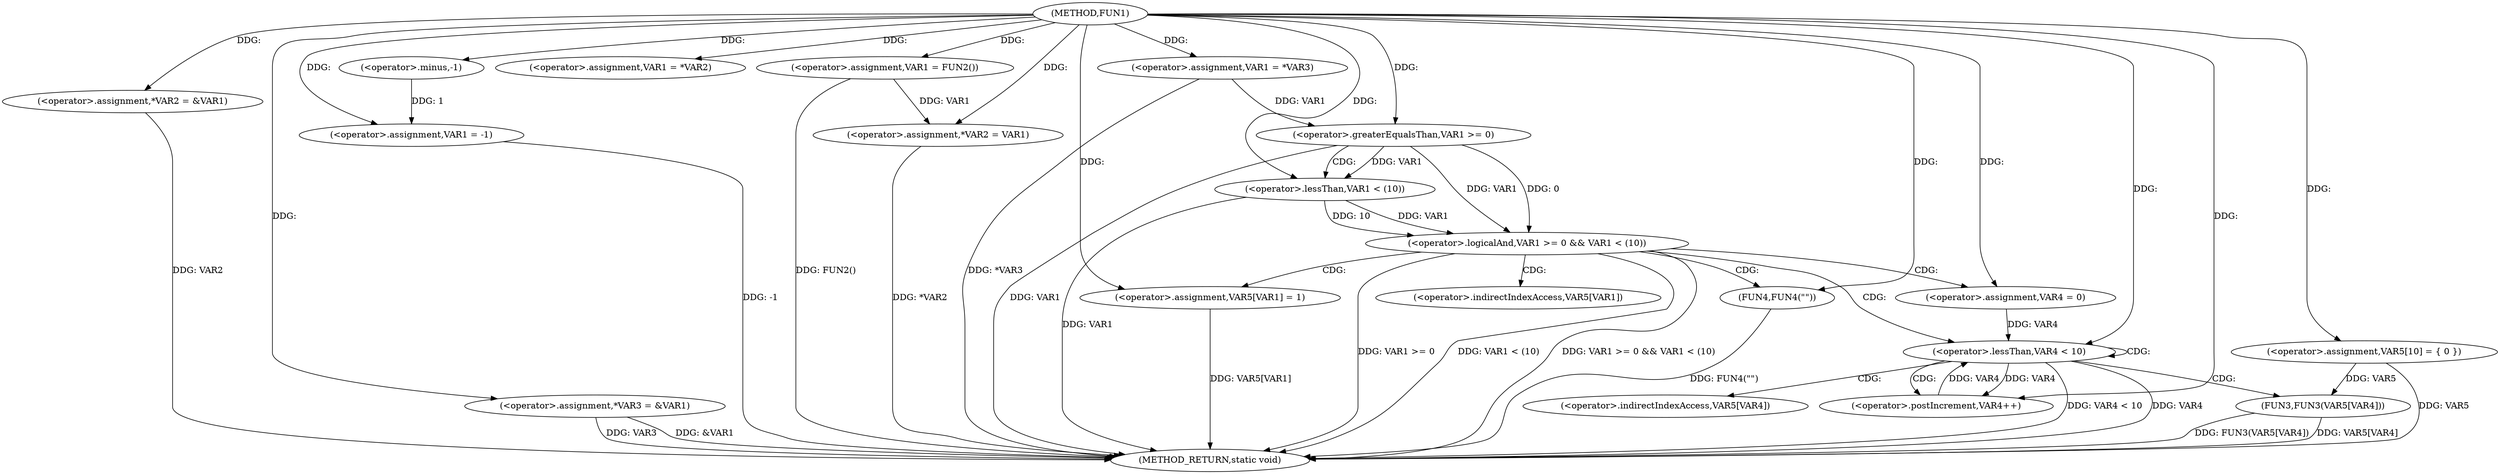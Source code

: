 digraph FUN1 {  
"1000100" [label = "(METHOD,FUN1)" ]
"1000173" [label = "(METHOD_RETURN,static void)" ]
"1000104" [label = "(<operator>.assignment,*VAR2 = &VAR1)" ]
"1000109" [label = "(<operator>.assignment,*VAR3 = &VAR1)" ]
"1000113" [label = "(<operator>.assignment,VAR1 = -1)" ]
"1000115" [label = "(<operator>.minus,-1)" ]
"1000119" [label = "(<operator>.assignment,VAR1 = *VAR2)" ]
"1000123" [label = "(<operator>.assignment,VAR1 = FUN2())" ]
"1000126" [label = "(<operator>.assignment,*VAR2 = VAR1)" ]
"1000132" [label = "(<operator>.assignment,VAR1 = *VAR3)" ]
"1000139" [label = "(<operator>.assignment,VAR5[10] = { 0 })" ]
"1000142" [label = "(<operator>.logicalAnd,VAR1 >= 0 && VAR1 < (10))" ]
"1000143" [label = "(<operator>.greaterEqualsThan,VAR1 >= 0)" ]
"1000146" [label = "(<operator>.lessThan,VAR1 < (10))" ]
"1000150" [label = "(<operator>.assignment,VAR5[VAR1] = 1)" ]
"1000156" [label = "(<operator>.assignment,VAR4 = 0)" ]
"1000159" [label = "(<operator>.lessThan,VAR4 < 10)" ]
"1000162" [label = "(<operator>.postIncrement,VAR4++)" ]
"1000165" [label = "(FUN3,FUN3(VAR5[VAR4]))" ]
"1000171" [label = "(FUN4,FUN4(\"\"))" ]
"1000151" [label = "(<operator>.indirectIndexAccess,VAR5[VAR1])" ]
"1000166" [label = "(<operator>.indirectIndexAccess,VAR5[VAR4])" ]
  "1000159" -> "1000173"  [ label = "DDG: VAR4 < 10"] 
  "1000142" -> "1000173"  [ label = "DDG: VAR1 >= 0 && VAR1 < (10)"] 
  "1000123" -> "1000173"  [ label = "DDG: FUN2()"] 
  "1000150" -> "1000173"  [ label = "DDG: VAR5[VAR1]"] 
  "1000104" -> "1000173"  [ label = "DDG: VAR2"] 
  "1000159" -> "1000173"  [ label = "DDG: VAR4"] 
  "1000113" -> "1000173"  [ label = "DDG: -1"] 
  "1000126" -> "1000173"  [ label = "DDG: *VAR2"] 
  "1000165" -> "1000173"  [ label = "DDG: FUN3(VAR5[VAR4])"] 
  "1000165" -> "1000173"  [ label = "DDG: VAR5[VAR4]"] 
  "1000139" -> "1000173"  [ label = "DDG: VAR5"] 
  "1000143" -> "1000173"  [ label = "DDG: VAR1"] 
  "1000132" -> "1000173"  [ label = "DDG: *VAR3"] 
  "1000109" -> "1000173"  [ label = "DDG: VAR3"] 
  "1000142" -> "1000173"  [ label = "DDG: VAR1 >= 0"] 
  "1000171" -> "1000173"  [ label = "DDG: FUN4(\"\")"] 
  "1000142" -> "1000173"  [ label = "DDG: VAR1 < (10)"] 
  "1000146" -> "1000173"  [ label = "DDG: VAR1"] 
  "1000109" -> "1000173"  [ label = "DDG: &VAR1"] 
  "1000100" -> "1000104"  [ label = "DDG: "] 
  "1000100" -> "1000109"  [ label = "DDG: "] 
  "1000115" -> "1000113"  [ label = "DDG: 1"] 
  "1000100" -> "1000113"  [ label = "DDG: "] 
  "1000100" -> "1000115"  [ label = "DDG: "] 
  "1000100" -> "1000119"  [ label = "DDG: "] 
  "1000100" -> "1000123"  [ label = "DDG: "] 
  "1000123" -> "1000126"  [ label = "DDG: VAR1"] 
  "1000100" -> "1000126"  [ label = "DDG: "] 
  "1000100" -> "1000132"  [ label = "DDG: "] 
  "1000100" -> "1000139"  [ label = "DDG: "] 
  "1000143" -> "1000142"  [ label = "DDG: VAR1"] 
  "1000143" -> "1000142"  [ label = "DDG: 0"] 
  "1000132" -> "1000143"  [ label = "DDG: VAR1"] 
  "1000100" -> "1000143"  [ label = "DDG: "] 
  "1000146" -> "1000142"  [ label = "DDG: VAR1"] 
  "1000146" -> "1000142"  [ label = "DDG: 10"] 
  "1000143" -> "1000146"  [ label = "DDG: VAR1"] 
  "1000100" -> "1000146"  [ label = "DDG: "] 
  "1000100" -> "1000150"  [ label = "DDG: "] 
  "1000100" -> "1000156"  [ label = "DDG: "] 
  "1000156" -> "1000159"  [ label = "DDG: VAR4"] 
  "1000162" -> "1000159"  [ label = "DDG: VAR4"] 
  "1000100" -> "1000159"  [ label = "DDG: "] 
  "1000159" -> "1000162"  [ label = "DDG: VAR4"] 
  "1000100" -> "1000162"  [ label = "DDG: "] 
  "1000139" -> "1000165"  [ label = "DDG: VAR5"] 
  "1000100" -> "1000171"  [ label = "DDG: "] 
  "1000142" -> "1000156"  [ label = "CDG: "] 
  "1000142" -> "1000151"  [ label = "CDG: "] 
  "1000142" -> "1000171"  [ label = "CDG: "] 
  "1000142" -> "1000150"  [ label = "CDG: "] 
  "1000142" -> "1000159"  [ label = "CDG: "] 
  "1000143" -> "1000146"  [ label = "CDG: "] 
  "1000159" -> "1000166"  [ label = "CDG: "] 
  "1000159" -> "1000162"  [ label = "CDG: "] 
  "1000159" -> "1000159"  [ label = "CDG: "] 
  "1000159" -> "1000165"  [ label = "CDG: "] 
}
